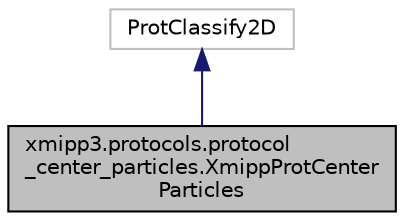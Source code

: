 digraph "xmipp3.protocols.protocol_center_particles.XmippProtCenterParticles"
{
  edge [fontname="Helvetica",fontsize="10",labelfontname="Helvetica",labelfontsize="10"];
  node [fontname="Helvetica",fontsize="10",shape=record];
  Node0 [label="xmipp3.protocols.protocol\l_center_particles.XmippProtCenter\lParticles",height=0.2,width=0.4,color="black", fillcolor="grey75", style="filled", fontcolor="black"];
  Node1 -> Node0 [dir="back",color="midnightblue",fontsize="10",style="solid",fontname="Helvetica"];
  Node1 [label="ProtClassify2D",height=0.2,width=0.4,color="grey75", fillcolor="white", style="filled"];
}

